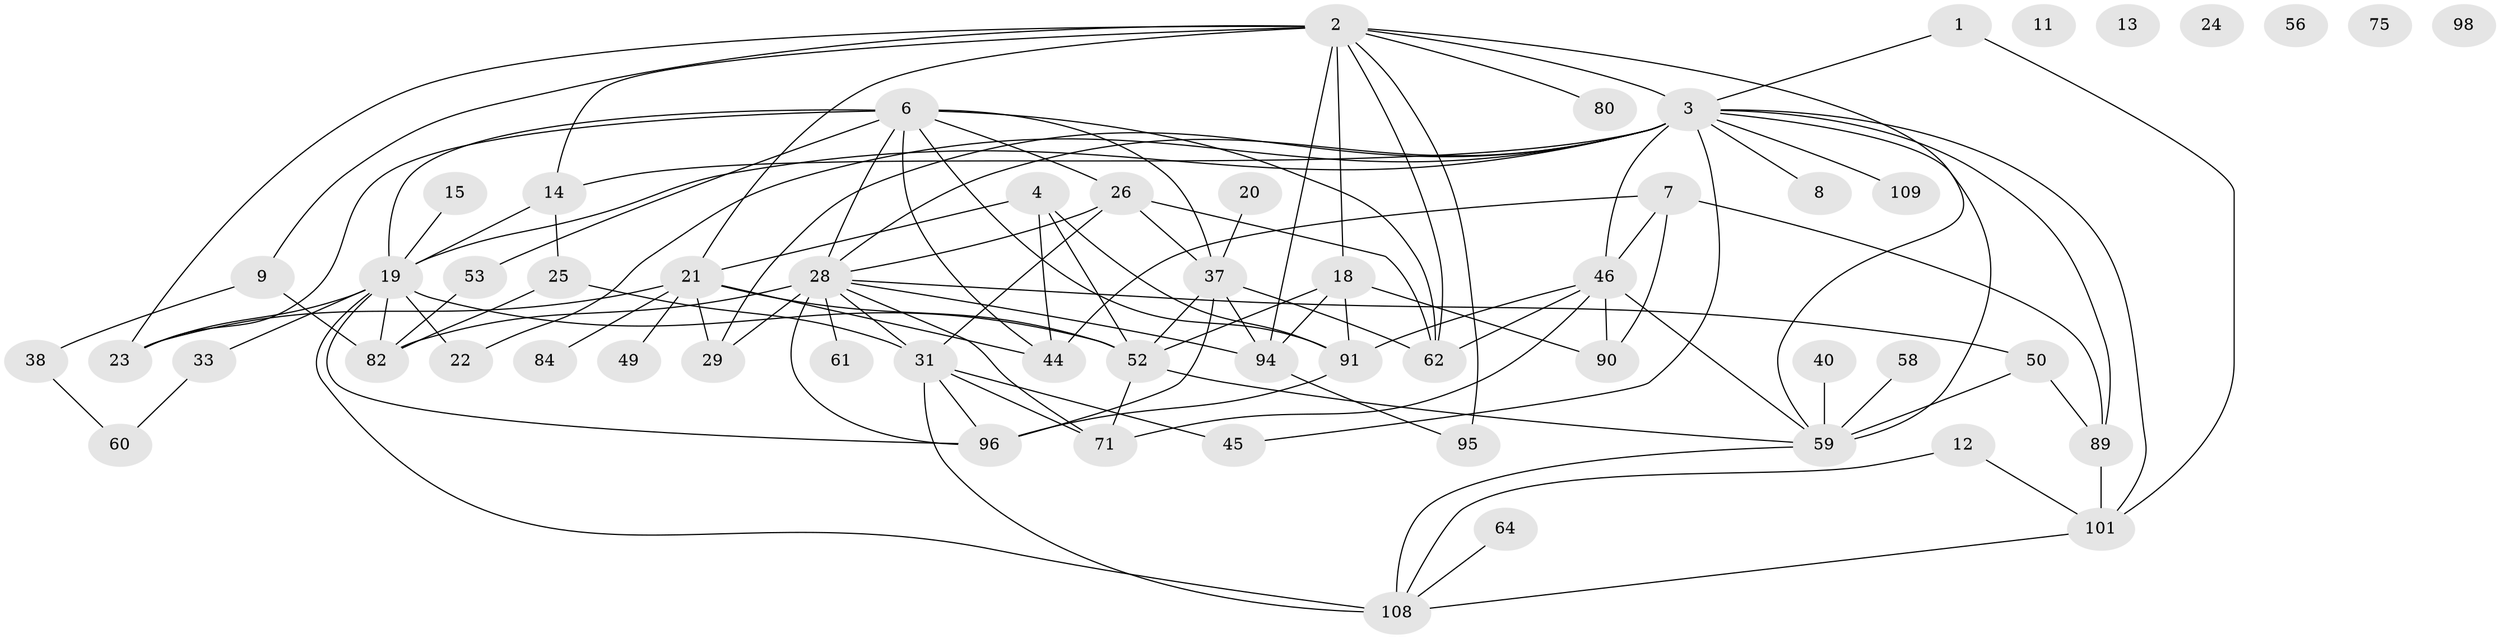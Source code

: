 // original degree distribution, {2: 0.21551724137931033, 4: 0.19827586206896552, 6: 0.0603448275862069, 3: 0.21551724137931033, 1: 0.15517241379310345, 0: 0.04310344827586207, 5: 0.07758620689655173, 9: 0.008620689655172414, 7: 0.02586206896551724}
// Generated by graph-tools (version 1.1) at 2025/13/03/09/25 04:13:08]
// undirected, 58 vertices, 109 edges
graph export_dot {
graph [start="1"]
  node [color=gray90,style=filled];
  1;
  2 [super="+87+10+39+5"];
  3 [super="+17+72+76"];
  4 [super="+42"];
  6 [super="+73"];
  7 [super="+55"];
  8;
  9;
  11;
  12;
  13;
  14 [super="+69+32"];
  15;
  18 [super="+30+47"];
  19 [super="+43+34"];
  20;
  21 [super="+63+27"];
  22 [super="+102"];
  23 [super="+81"];
  24 [super="+57"];
  25 [super="+115"];
  26;
  28 [super="+100+51+68"];
  29;
  31 [super="+35+41"];
  33;
  37 [super="+78+97"];
  38;
  40;
  44;
  45;
  46 [super="+48"];
  49;
  50;
  52 [super="+67"];
  53;
  56;
  58;
  59 [super="+111"];
  60;
  61;
  62 [super="+66+70"];
  64;
  71;
  75;
  80;
  82;
  84;
  89;
  90;
  91 [super="+92"];
  94;
  95;
  96 [super="+104"];
  98;
  101 [super="+110"];
  108;
  109;
  1 -- 101;
  1 -- 3;
  2 -- 21;
  2 -- 59;
  2 -- 9;
  2 -- 14 [weight=2];
  2 -- 18;
  2 -- 80;
  2 -- 94;
  2 -- 62;
  2 -- 95;
  2 -- 3;
  2 -- 23;
  3 -- 29;
  3 -- 22;
  3 -- 101;
  3 -- 8;
  3 -- 46;
  3 -- 59 [weight=2];
  3 -- 89;
  3 -- 28 [weight=2];
  3 -- 19 [weight=2];
  3 -- 45;
  3 -- 14;
  3 -- 109;
  4 -- 44;
  4 -- 91;
  4 -- 52;
  4 -- 21;
  6 -- 37;
  6 -- 53;
  6 -- 23;
  6 -- 26;
  6 -- 91;
  6 -- 44;
  6 -- 62 [weight=2];
  6 -- 19;
  6 -- 28;
  7 -- 89;
  7 -- 90;
  7 -- 44;
  7 -- 46;
  9 -- 38;
  9 -- 82;
  12 -- 101;
  12 -- 108;
  14 -- 25;
  14 -- 19;
  15 -- 19;
  18 -- 94;
  18 -- 52;
  18 -- 90;
  18 -- 91;
  19 -- 33;
  19 -- 52;
  19 -- 82;
  19 -- 22;
  19 -- 108 [weight=2];
  19 -- 96;
  19 -- 23;
  20 -- 37;
  21 -- 44;
  21 -- 52 [weight=2];
  21 -- 49;
  21 -- 84;
  21 -- 29;
  21 -- 23;
  25 -- 82;
  25 -- 31;
  26 -- 31;
  26 -- 62;
  26 -- 37;
  26 -- 28;
  28 -- 82 [weight=2];
  28 -- 50;
  28 -- 31;
  28 -- 71;
  28 -- 96;
  28 -- 29;
  28 -- 61;
  28 -- 94;
  31 -- 71;
  31 -- 108;
  31 -- 45;
  31 -- 96;
  33 -- 60;
  37 -- 52;
  37 -- 62;
  37 -- 94;
  37 -- 96;
  38 -- 60;
  40 -- 59;
  46 -- 59;
  46 -- 62;
  46 -- 71;
  46 -- 90;
  46 -- 91;
  50 -- 59;
  50 -- 89;
  52 -- 71;
  52 -- 59;
  53 -- 82;
  58 -- 59;
  59 -- 108;
  64 -- 108;
  89 -- 101;
  91 -- 96;
  94 -- 95;
  101 -- 108;
}
